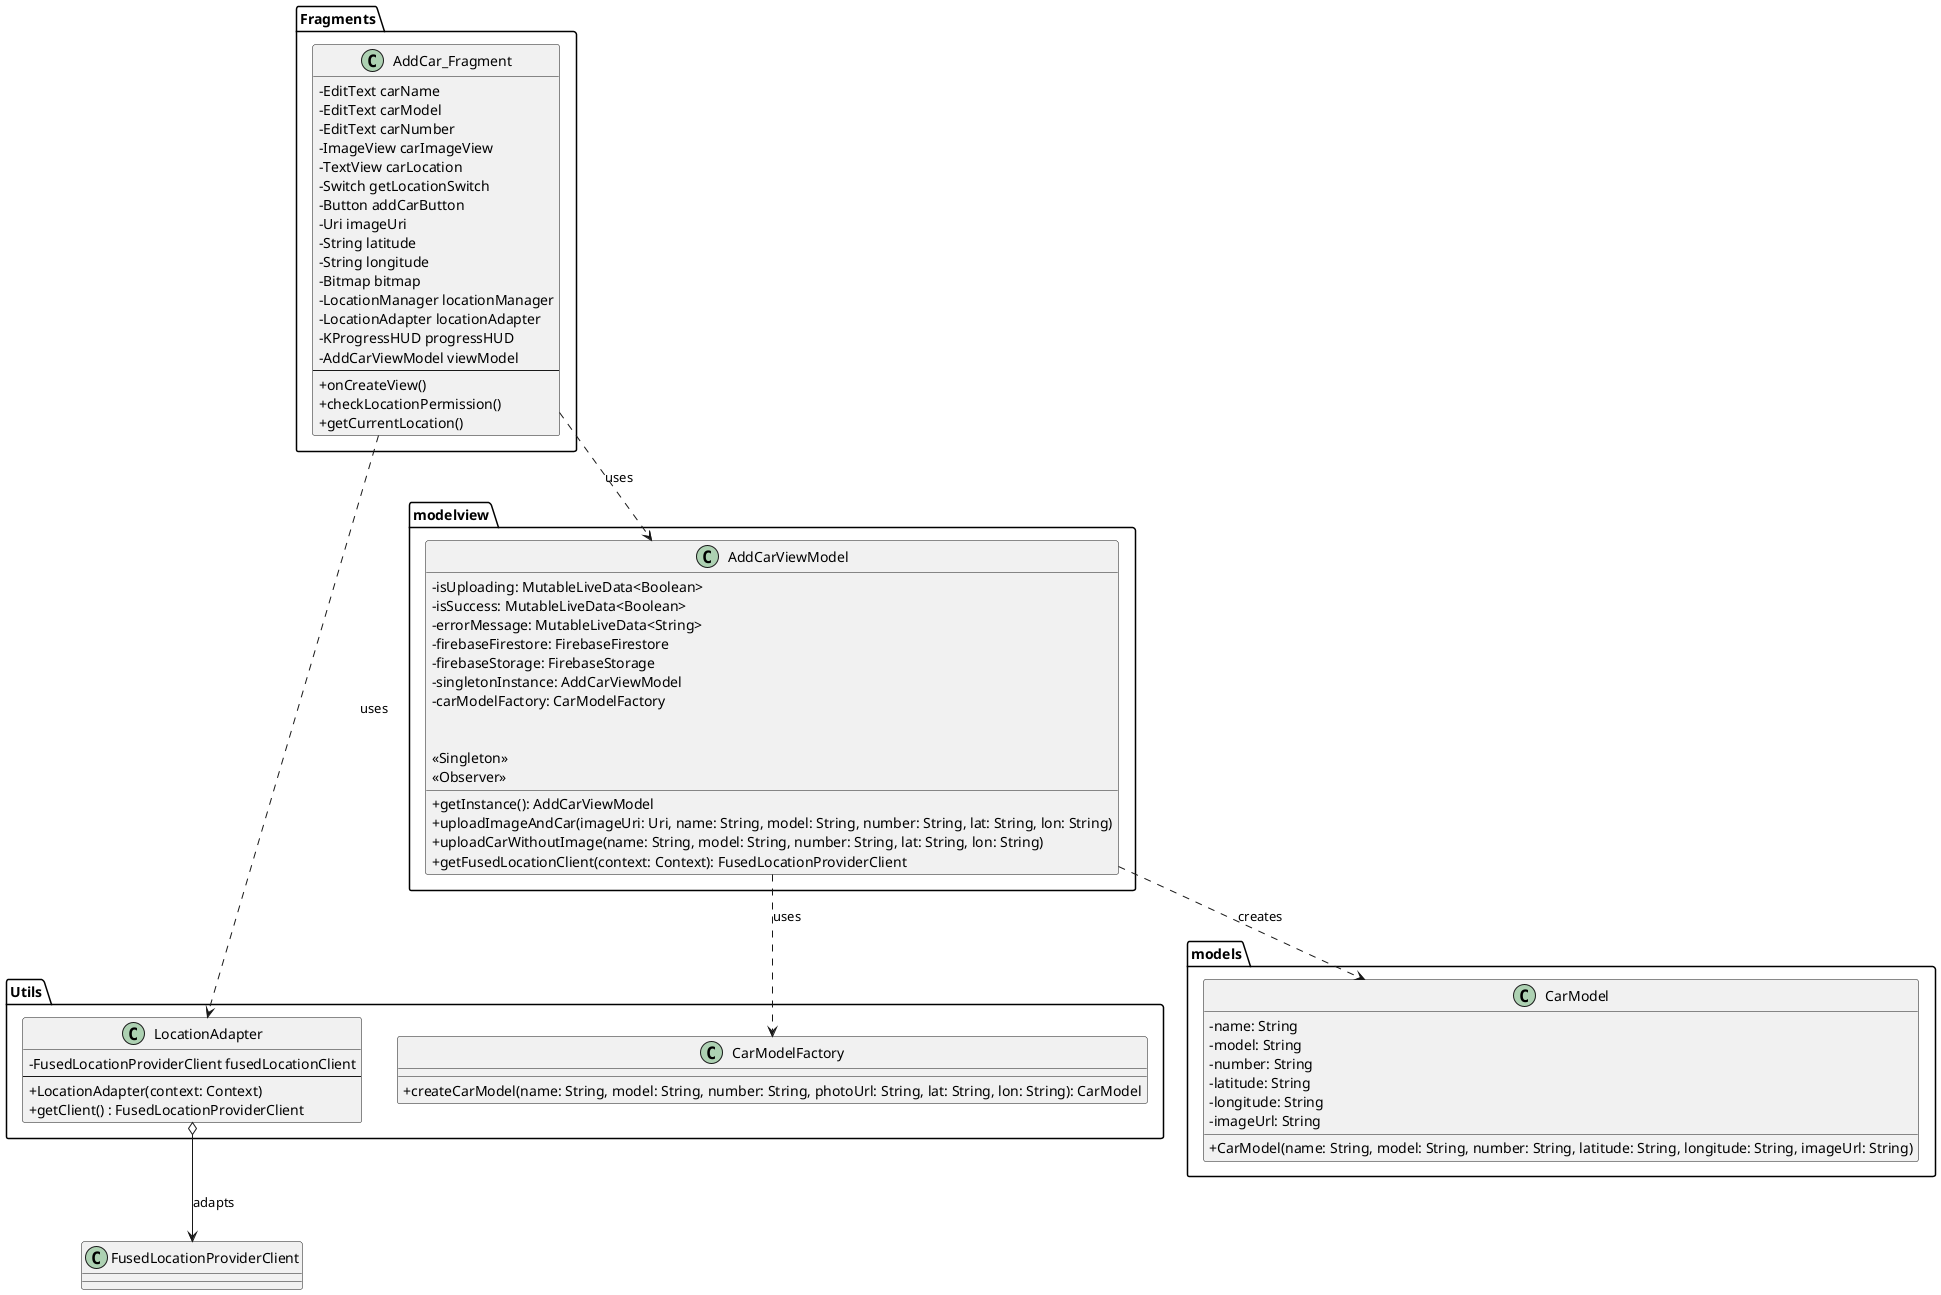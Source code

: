 @startuml
skinparam classAttributeIconSize 0

' ------------------ CarModel ---------------------
package models{
    class CarModel {
      - name: String
      - model: String
      - number: String
      - latitude: String
      - longitude: String
      - imageUrl: String
      + CarModel(name: String, model: String, number: String, latitude: String, longitude: String, imageUrl: String)
    }
}

' ------------------ CarModelFactory ---------------------
package "Utils" {
    class CarModelFactory {
      + createCarModel(name: String, model: String, number: String, photoUrl: String, lat: String, lon: String): CarModel
    }
}

' ------------------ AddCarViewModel ---------------------
package modelview{
    class AddCarViewModel {
      - isUploading: MutableLiveData<Boolean>
      - isSuccess: MutableLiveData<Boolean>
      - errorMessage: MutableLiveData<String>
      - firebaseFirestore: FirebaseFirestore
      - firebaseStorage: FirebaseStorage
      - singletonInstance: AddCarViewModel
      - carModelFactory: CarModelFactory

      + getInstance(): AddCarViewModel
      + uploadImageAndCar(imageUri: Uri, name: String, model: String, number: String, lat: String, lon: String)
      + uploadCarWithoutImage(name: String, model: String, number: String, lat: String, lon: String)
      + getFusedLocationClient(context: Context): FusedLocationProviderClient

      <<Singleton>>
      <<Observer>>
    }
}

' ------------------ AddCar_Fragment ---------------------
package "Fragments" {
    class AddCar_Fragment {
        - EditText carName
        - EditText carModel
        - EditText carNumber
        - ImageView carImageView
        - TextView carLocation
        - Switch getLocationSwitch
        - Button addCarButton
        - Uri imageUri
        - String latitude
        - String longitude
        - Bitmap bitmap
        - LocationManager locationManager
        - LocationAdapter locationAdapter
        - KProgressHUD progressHUD
        - AddCarViewModel viewModel
        --
        + onCreateView()
        + checkLocationPermission()
        + getCurrentLocation()
    }
}

' ------------------ LocationAdapter ---------------------
package "Utils" {
    class LocationAdapter {
        - FusedLocationProviderClient fusedLocationClient
        --
        + LocationAdapter(context: Context)
        + getClient() : FusedLocationProviderClient
    }
}

AddCar_Fragment ..> AddCarViewModel : uses
AddCarViewModel ..> CarModel : creates
AddCarViewModel ..> CarModelFactory : uses
AddCar_Fragment ..> LocationAdapter : uses
LocationAdapter o--> FusedLocationProviderClient : adapts

@enduml
